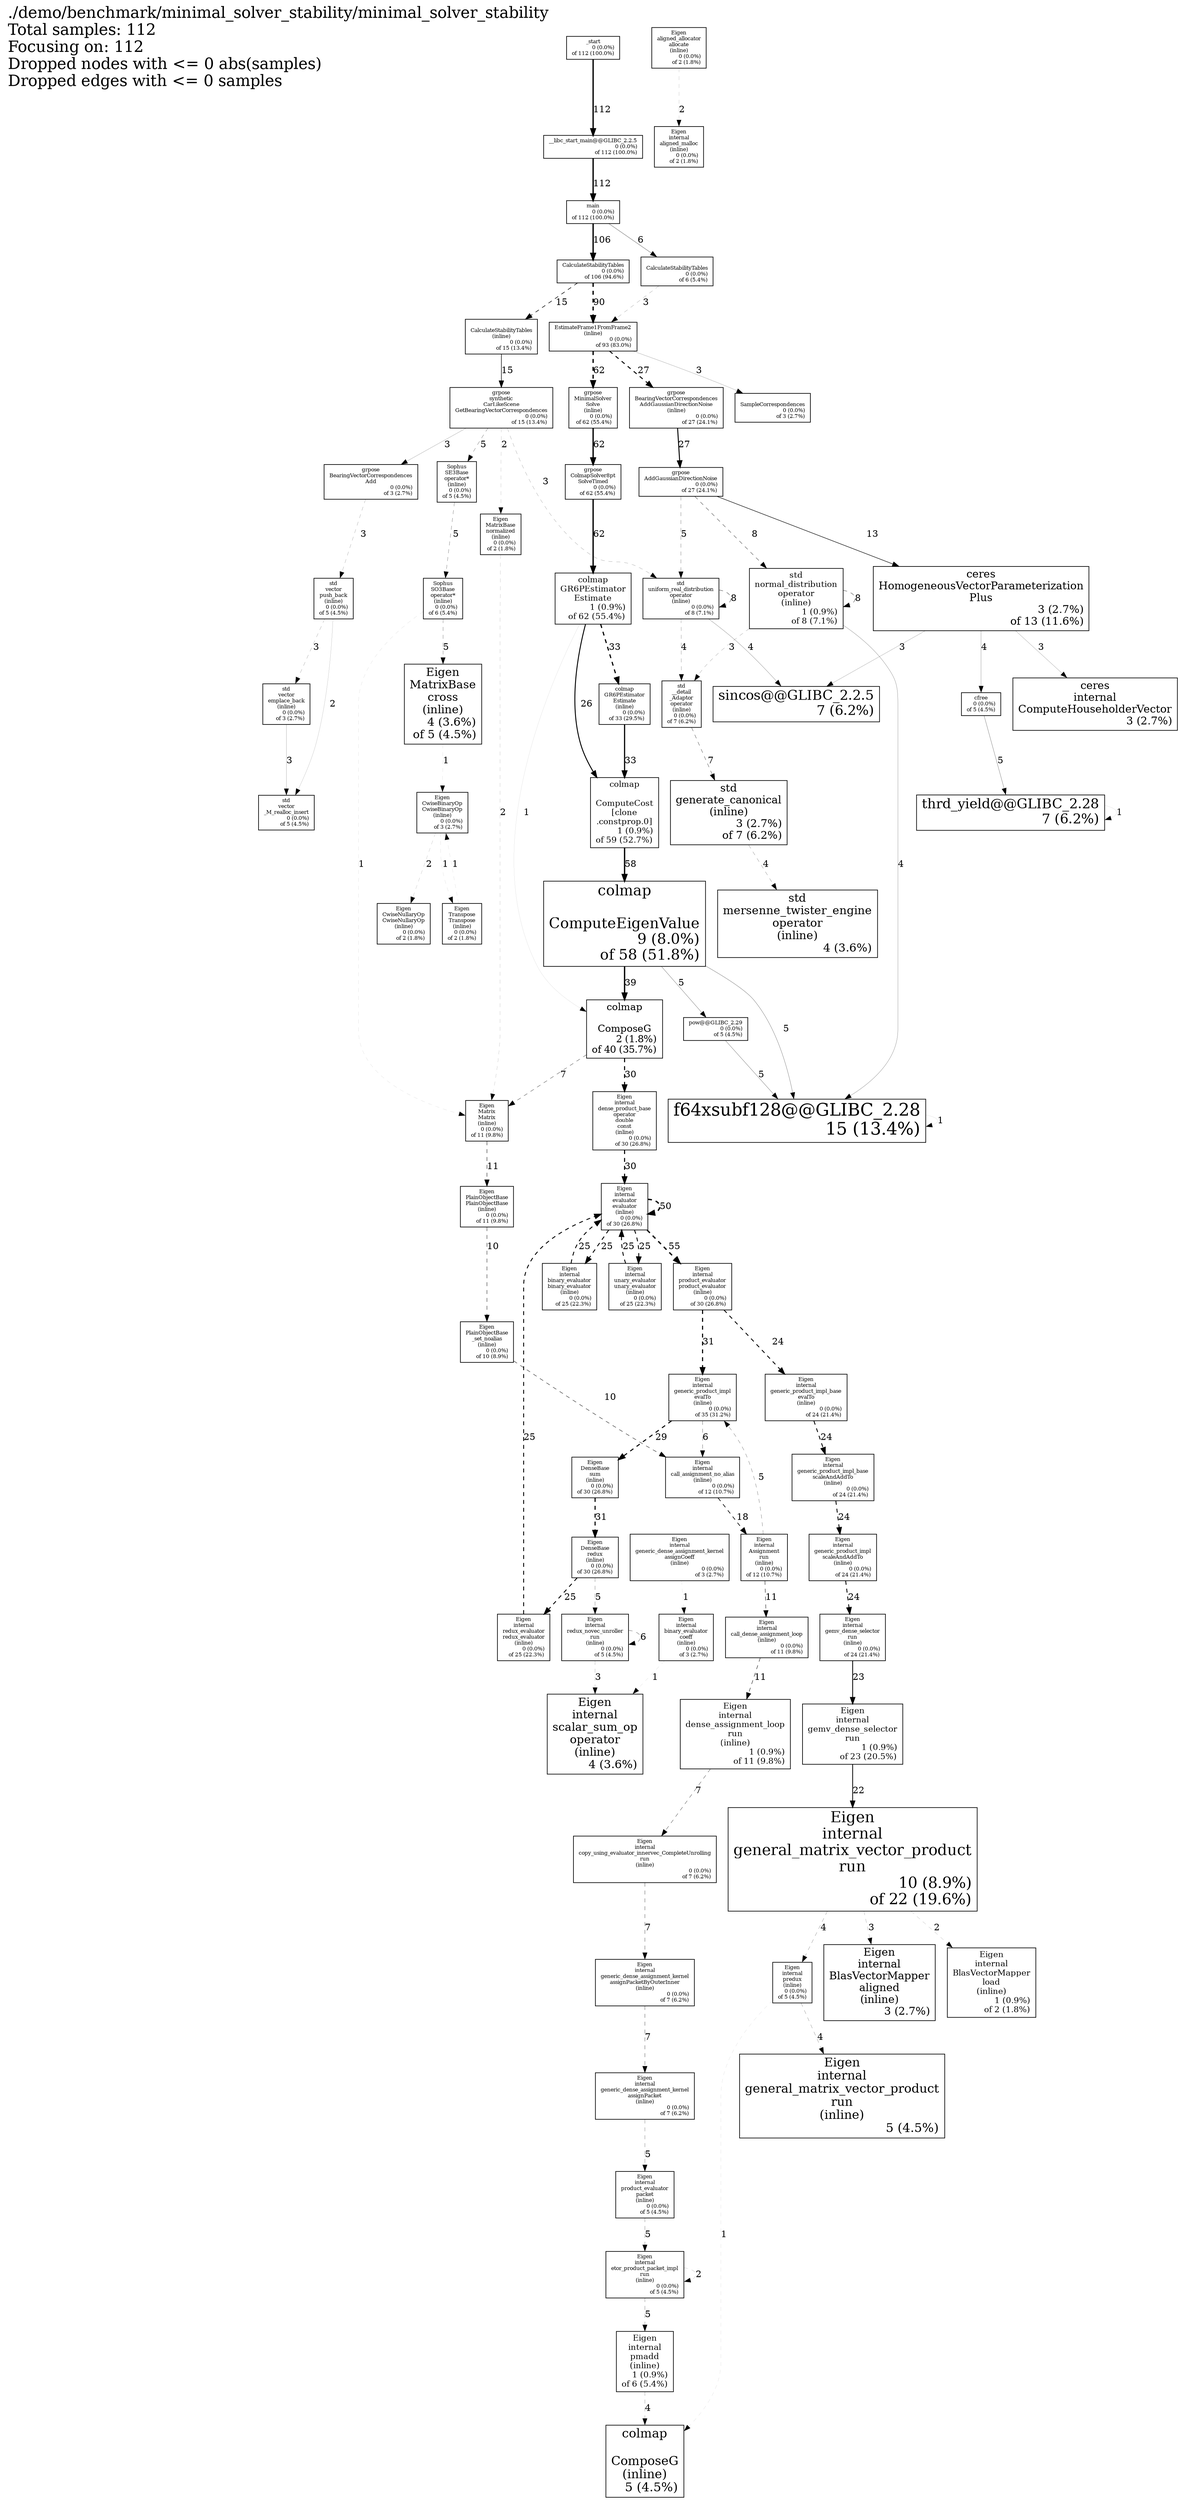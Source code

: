 digraph "./demo/benchmark/minimal_solver_stability/minimal_solver_stability; 112 samples" {
node [width=0.375,height=0.25];
Legend [shape=box,fontsize=24,shape=plaintext,label="./demo/benchmark/minimal_solver_stability/minimal_solver_stability\lTotal samples: 112\lFocusing on: 112\lDropped nodes with <= 0 abs(samples)\lDropped edges with <= 0 samples\l"];
N1 [label="__libc_start_main@@GLIBC_2.2.5\n0 (0.0%)\rof 112 (100.0%)\r",shape=box,fontsize=8.0];
N2 [label="_start\n0 (0.0%)\rof 112 (100.0%)\r",shape=box,fontsize=8.0];
N3 [label="main\n0 (0.0%)\rof 112 (100.0%)\r",shape=box,fontsize=8.0];
N4 [label="CalculateStabilityTables\n0 (0.0%)\rof 106 (94.6%)\r",shape=box,fontsize=8.0];
N5 [label="EstimateFrame1FromFrame2\n(inline)\n0 (0.0%)\rof 93 (83.0%)\r",shape=box,fontsize=8.0];
N6 [label="colmap\nGR6PEstimator\nEstimate\n1 (0.9%)\rof 62 (55.4%)\r",shape=box,fontsize=12.7];
N7 [label="grpose\nColmapSolver8pt\nSolveTimed\n0 (0.0%)\rof 62 (55.4%)\r",shape=box,fontsize=8.0];
N8 [label="grpose\nMinimalSolver\nSolve\n(inline)\n0 (0.0%)\rof 62 (55.4%)\r",shape=box,fontsize=8.0];
N9 [label="colmap\n\nComputeCost\n[clone\n.constprop.0]\n1 (0.9%)\rof 59 (52.7%)\r",shape=box,fontsize=12.7];
N10 [label="colmap\n\nComputeEigenValue\n9 (8.0%)\rof 58 (51.8%)\r",shape=box,fontsize=22.2];
N11 [label="colmap\n\nComposeG\n2 (1.8%)\rof 40 (35.7%)\r",shape=box,fontsize=14.7];
N12 [label="Eigen\ninternal\ngeneric_product_impl\nevalTo\n(inline)\n0 (0.0%)\rof 35 (31.2%)\r",shape=box,fontsize=8.0];
N13 [label="colmap\nGR6PEstimator\nEstimate\n(inline)\n0 (0.0%)\rof 33 (29.5%)\r",shape=box,fontsize=8.0];
N14 [label="Eigen\nDenseBase\nredux\n(inline)\n0 (0.0%)\rof 30 (26.8%)\r",shape=box,fontsize=8.0];
N15 [label="Eigen\nDenseBase\nsum\n(inline)\n0 (0.0%)\rof 30 (26.8%)\r",shape=box,fontsize=8.0];
N16 [label="Eigen\ninternal\ndense_product_base\noperator\ndouble\nconst\n(inline)\n0 (0.0%)\rof 30 (26.8%)\r",shape=box,fontsize=8.0];
N17 [label="Eigen\ninternal\nevaluator\nevaluator\n(inline)\n0 (0.0%)\rof 30 (26.8%)\r",shape=box,fontsize=8.0];
N18 [label="Eigen\ninternal\nproduct_evaluator\nproduct_evaluator\n(inline)\n0 (0.0%)\rof 30 (26.8%)\r",shape=box,fontsize=8.0];
N19 [label="grpose\nAddGaussianDirectionNoise\n0 (0.0%)\rof 27 (24.1%)\r",shape=box,fontsize=8.0];
N20 [label="grpose\nBearingVectorCorrespondences\nAddGaussianDirectionNoise\n(inline)\n0 (0.0%)\rof 27 (24.1%)\r",shape=box,fontsize=8.0];
N21 [label="Eigen\ninternal\nbinary_evaluator\nbinary_evaluator\n(inline)\n0 (0.0%)\rof 25 (22.3%)\r",shape=box,fontsize=8.0];
N22 [label="Eigen\ninternal\nredux_evaluator\nredux_evaluator\n(inline)\n0 (0.0%)\rof 25 (22.3%)\r",shape=box,fontsize=8.0];
N23 [label="Eigen\ninternal\nunary_evaluator\nunary_evaluator\n(inline)\n0 (0.0%)\rof 25 (22.3%)\r",shape=box,fontsize=8.0];
N24 [label="Eigen\ninternal\ngemv_dense_selector\nrun\n(inline)\n0 (0.0%)\rof 24 (21.4%)\r",shape=box,fontsize=8.0];
N25 [label="Eigen\ninternal\ngeneric_product_impl\nscaleAndAddTo\n(inline)\n0 (0.0%)\rof 24 (21.4%)\r",shape=box,fontsize=8.0];
N26 [label="Eigen\ninternal\ngeneric_product_impl_base\nevalTo\n(inline)\n0 (0.0%)\rof 24 (21.4%)\r",shape=box,fontsize=8.0];
N27 [label="Eigen\ninternal\ngeneric_product_impl_base\nscaleAndAddTo\n(inline)\n0 (0.0%)\rof 24 (21.4%)\r",shape=box,fontsize=8.0];
N28 [label="Eigen\ninternal\ngemv_dense_selector\nrun\n1 (0.9%)\rof 23 (20.5%)\r",shape=box,fontsize=12.7];
N29 [label="Eigen\ninternal\ngeneral_matrix_vector_product\nrun\n10 (8.9%)\rof 22 (19.6%)\r",shape=box,fontsize=22.9];
N30 [label="\nCalculateStabilityTables\n(inline)\n0 (0.0%)\rof 15 (13.4%)\r",shape=box,fontsize=8.0];
N31 [label="f64xsubf128@@GLIBC_2.28\n15 (13.4%)\r",shape=box,fontsize=26.3];
N32 [label="grpose\nsynthetic\nCarLikeScene\nGetBearingVectorCorrespondences\n0 (0.0%)\rof 15 (13.4%)\r",shape=box,fontsize=8.0];
N33 [label="ceres\nHomogeneousVectorParameterization\nPlus\n3 (2.7%)\rof 13 (11.6%)\r",shape=box,fontsize=16.2];
N34 [label="Eigen\ninternal\nAssignment\nrun\n(inline)\n0 (0.0%)\rof 12 (10.7%)\r",shape=box,fontsize=8.0];
N35 [label="Eigen\ninternal\ncall_assignment_no_alias\n(inline)\n0 (0.0%)\rof 12 (10.7%)\r",shape=box,fontsize=8.0];
N36 [label="Eigen\nMatrix\nMatrix\n(inline)\n0 (0.0%)\rof 11 (9.8%)\r",shape=box,fontsize=8.0];
N37 [label="Eigen\nPlainObjectBase\nPlainObjectBase\n(inline)\n0 (0.0%)\rof 11 (9.8%)\r",shape=box,fontsize=8.0];
N38 [label="Eigen\ninternal\ncall_dense_assignment_loop\n(inline)\n0 (0.0%)\rof 11 (9.8%)\r",shape=box,fontsize=8.0];
N39 [label="Eigen\ninternal\ndense_assignment_loop\nrun\n(inline)\n1 (0.9%)\rof 11 (9.8%)\r",shape=box,fontsize=12.7];
N40 [label="Eigen\nPlainObjectBase\n_set_noalias\n(inline)\n0 (0.0%)\rof 10 (8.9%)\r",shape=box,fontsize=8.0];
N41 [label="std\nnormal_distribution\noperator\n(inline)\n1 (0.9%)\rof 8 (7.1%)\r",shape=box,fontsize=12.7];
N42 [label="std\nuniform_real_distribution\noperator\n(inline)\n0 (0.0%)\rof 8 (7.1%)\r",shape=box,fontsize=8.0];
N43 [label="Eigen\ninternal\ncopy_using_evaluator_innervec_CompleteUnrolling\nrun\n(inline)\n0 (0.0%)\rof 7 (6.2%)\r",shape=box,fontsize=8.0];
N44 [label="Eigen\ninternal\ngeneric_dense_assignment_kernel\nassignPacket\n(inline)\n0 (0.0%)\rof 7 (6.2%)\r",shape=box,fontsize=8.0];
N45 [label="Eigen\ninternal\ngeneric_dense_assignment_kernel\nassignPacketByOuterInner\n(inline)\n0 (0.0%)\rof 7 (6.2%)\r",shape=box,fontsize=8.0];
N46 [label="sincos@@GLIBC_2.2.5\n7 (6.2%)\r",shape=box,fontsize=20.5];
N47 [label="std\n__detail\n_Adaptor\noperator\n(inline)\n0 (0.0%)\rof 7 (6.2%)\r",shape=box,fontsize=8.0];
N48 [label="std\ngenerate_canonical\n(inline)\n3 (2.7%)\rof 7 (6.2%)\r",shape=box,fontsize=16.2];
N49 [label="thrd_yield@@GLIBC_2.28\n7 (6.2%)\r",shape=box,fontsize=20.5];
N50 [label="\nCalculateStabilityTables\n0 (0.0%)\rof 6 (5.4%)\r",shape=box,fontsize=8.0];
N51 [label="Eigen\ninternal\npmadd\n(inline)\n1 (0.9%)\rof 6 (5.4%)\r",shape=box,fontsize=12.7];
N52 [label="Sophus\nSO3Base\noperator*\n(inline)\n0 (0.0%)\rof 6 (5.4%)\r",shape=box,fontsize=8.0];
N53 [label="Eigen\nMatrixBase\ncross\n(inline)\n4 (3.6%)\rof 5 (4.5%)\r",shape=box,fontsize=17.4];
N54 [label="Eigen\ninternal\netor_product_packet_impl\nrun\n(inline)\n0 (0.0%)\rof 5 (4.5%)\r",shape=box,fontsize=8.0];
N55 [label="Eigen\ninternal\ngeneral_matrix_vector_product\nrun\n(inline)\n5 (4.5%)\r",shape=box,fontsize=18.6];
N56 [label="Eigen\ninternal\npredux\n(inline)\n0 (0.0%)\rof 5 (4.5%)\r",shape=box,fontsize=8.0];
N57 [label="Eigen\ninternal\nproduct_evaluator\npacket\n(inline)\n0 (0.0%)\rof 5 (4.5%)\r",shape=box,fontsize=8.0];
N58 [label="Eigen\ninternal\nredux_novec_unroller\nrun\n(inline)\n0 (0.0%)\rof 5 (4.5%)\r",shape=box,fontsize=8.0];
N59 [label="Sophus\nSE3Base\noperator*\n(inline)\n0 (0.0%)\rof 5 (4.5%)\r",shape=box,fontsize=8.0];
N60 [label="cfree\n0 (0.0%)\rof 5 (4.5%)\r",shape=box,fontsize=8.0];
N61 [label="colmap\n\nComposeG\n(inline)\n5 (4.5%)\r",shape=box,fontsize=18.6];
N62 [label="pow@@GLIBC_2.29\n0 (0.0%)\rof 5 (4.5%)\r",shape=box,fontsize=8.0];
N63 [label="std\nvector\n_M_realloc_insert\n0 (0.0%)\rof 5 (4.5%)\r",shape=box,fontsize=8.0];
N64 [label="std\nvector\npush_back\n(inline)\n0 (0.0%)\rof 5 (4.5%)\r",shape=box,fontsize=8.0];
N65 [label="Eigen\ninternal\nscalar_sum_op\noperator\n(inline)\n4 (3.6%)\r",shape=box,fontsize=17.4];
N66 [label="std\nmersenne_twister_engine\noperator\n(inline)\n4 (3.6%)\r",shape=box,fontsize=17.4];
N67 [label="\nSampleCorrespondences\n0 (0.0%)\rof 3 (2.7%)\r",shape=box,fontsize=8.0];
N68 [label="Eigen\nCwiseBinaryOp\nCwiseBinaryOp\n(inline)\n0 (0.0%)\rof 3 (2.7%)\r",shape=box,fontsize=8.0];
N69 [label="Eigen\ninternal\nBlasVectorMapper\naligned\n(inline)\n3 (2.7%)\r",shape=box,fontsize=16.2];
N70 [label="Eigen\ninternal\nbinary_evaluator\ncoeff\n(inline)\n0 (0.0%)\rof 3 (2.7%)\r",shape=box,fontsize=8.0];
N71 [label="Eigen\ninternal\ngeneric_dense_assignment_kernel\nassignCoeff\n(inline)\n0 (0.0%)\rof 3 (2.7%)\r",shape=box,fontsize=8.0];
N72 [label="ceres\ninternal\nComputeHouseholderVector\n3 (2.7%)\r",shape=box,fontsize=16.2];
N73 [label="grpose\nBearingVectorCorrespondences\nAdd\n0 (0.0%)\rof 3 (2.7%)\r",shape=box,fontsize=8.0];
N74 [label="std\nvector\nemplace_back\n(inline)\n0 (0.0%)\rof 3 (2.7%)\r",shape=box,fontsize=8.0];
N75 [label="Eigen\nCwiseNullaryOp\nCwiseNullaryOp\n(inline)\n0 (0.0%)\rof 2 (1.8%)\r",shape=box,fontsize=8.0];
N76 [label="Eigen\nMatrixBase\nnormalized\n(inline)\n0 (0.0%)\rof 2 (1.8%)\r",shape=box,fontsize=8.0];
N77 [label="Eigen\nTranspose\nTranspose\n(inline)\n0 (0.0%)\rof 2 (1.8%)\r",shape=box,fontsize=8.0];
N78 [label="Eigen\naligned_allocator\nallocate\n(inline)\n0 (0.0%)\rof 2 (1.8%)\r",shape=box,fontsize=8.0];
N79 [label="Eigen\ninternal\nBlasVectorMapper\nload\n(inline)\n1 (0.9%)\rof 2 (1.8%)\r",shape=box,fontsize=12.7];
N80 [label="Eigen\ninternal\naligned_malloc\n(inline)\n0 (0.0%)\rof 2 (1.8%)\r",shape=box,fontsize=8.0];
N1 -> N3 [label=112, weight=27, style="setlinewidth(2.000000)"];
N2 -> N1 [label=112, weight=27, style="setlinewidth(2.000000)"];
N3 -> N4 [label=106, weight=26, style="setlinewidth(2.000000)"];
N4 -> N5 [label=90, weight=23, style="setlinewidth(2.000000),dashed"];
N7 -> N6 [label=62, weight=17, style="setlinewidth(2.000000)"];
N5 -> N8 [label=62, weight=17, style="setlinewidth(2.000000),dashed"];
N8 -> N7 [label=62, weight=17, style="setlinewidth(2.000000)"];
N9 -> N10 [label=58, weight=17, style="setlinewidth(2.000000)"];
N17 -> N18 [label=55, weight=16, style="setlinewidth(2.000000),dashed"];
N17 -> N17 [label=50, weight=15, style="setlinewidth(2.000000),dashed"];
N10 -> N11 [label=39, weight=12, style="setlinewidth(2.000000)"];
N13 -> N9 [label=33, weight=11, style="setlinewidth(1.767857)"];
N6 -> N13 [label=33, weight=11, style="setlinewidth(1.767857),dashed"];
N15 -> N14 [label=31, weight=11, style="setlinewidth(1.660714),dashed"];
N18 -> N12 [label=31, weight=11, style="setlinewidth(1.660714),dashed"];
N16 -> N17 [label=30, weight=10, style="setlinewidth(1.607143),dashed"];
N11 -> N16 [label=30, weight=10, style="setlinewidth(1.607143),dashed"];
N12 -> N15 [label=29, weight=10, style="setlinewidth(1.553571),dashed"];
N5 -> N20 [label=27, weight=10, style="setlinewidth(1.446429),dashed"];
N20 -> N19 [label=27, weight=10, style="setlinewidth(1.446429)"];
N6 -> N9 [label=26, weight=9, style="setlinewidth(1.392857)"];
N17 -> N21 [label=25, weight=9, style="setlinewidth(1.339286),dashed"];
N21 -> N17 [label=25, weight=9, style="setlinewidth(1.339286),dashed"];
N17 -> N23 [label=25, weight=9, style="setlinewidth(1.339286),dashed"];
N14 -> N22 [label=25, weight=9, style="setlinewidth(1.339286),dashed"];
N23 -> N17 [label=25, weight=9, style="setlinewidth(1.339286),dashed"];
N22 -> N17 [label=25, weight=9, style="setlinewidth(1.339286),dashed"];
N25 -> N24 [label=24, weight=9, style="setlinewidth(1.285714),dashed"];
N27 -> N25 [label=24, weight=9, style="setlinewidth(1.285714),dashed"];
N18 -> N26 [label=24, weight=9, style="setlinewidth(1.285714),dashed"];
N26 -> N27 [label=24, weight=9, style="setlinewidth(1.285714),dashed"];
N24 -> N28 [label=23, weight=8, style="setlinewidth(1.232143)"];
N28 -> N29 [label=22, weight=8, style="setlinewidth(1.178571)"];
N35 -> N34 [label=18, weight=7, style="setlinewidth(0.964286),dashed"];
N4 -> N30 [label=15, weight=6, style="setlinewidth(0.803571),dashed"];
N30 -> N32 [label=15, weight=6, style="setlinewidth(0.803571)"];
N19 -> N33 [label=13, weight=6, style="setlinewidth(0.696429)"];
N36 -> N37 [label=11, weight=5, style="setlinewidth(0.589286),dashed"];
N34 -> N38 [label=11, weight=5, style="setlinewidth(0.589286),dashed"];
N38 -> N39 [label=11, weight=5, style="setlinewidth(0.589286),dashed"];
N37 -> N40 [label=10, weight=5, style="setlinewidth(0.535714),dashed"];
N40 -> N35 [label=10, weight=5, style="setlinewidth(0.535714),dashed"];
N19 -> N41 [label=8, weight=4, style="setlinewidth(0.428571),dashed"];
N41 -> N41 [label=8, weight=4, style="setlinewidth(0.428571),dashed"];
N42 -> N42 [label=8, weight=4, style="setlinewidth(0.428571),dashed"];
N39 -> N43 [label=7, weight=3, style="setlinewidth(0.375000),dashed"];
N47 -> N48 [label=7, weight=3, style="setlinewidth(0.375000),dashed"];
N11 -> N36 [label=7, weight=3, style="setlinewidth(0.375000),dashed"];
N43 -> N45 [label=7, weight=3, style="setlinewidth(0.375000),dashed"];
N45 -> N44 [label=7, weight=3, style="setlinewidth(0.375000),dashed"];
N3 -> N50 [label=6, weight=3, style="setlinewidth(0.321429)"];
N12 -> N35 [label=6, weight=3, style="setlinewidth(0.321429),dashed"];
N58 -> N58 [label=6, weight=3, style="setlinewidth(0.321429),dashed"];
N32 -> N59 [label=5, weight=3, style="setlinewidth(0.267857),dashed"];
N57 -> N54 [label=5, weight=3, style="setlinewidth(0.267857),dashed"];
N14 -> N58 [label=5, weight=3, style="setlinewidth(0.267857),dashed"];
N10 -> N62 [label=5, weight=3, style="setlinewidth(0.267857)"];
N59 -> N52 [label=5, weight=3, style="setlinewidth(0.267857),dashed"];
N62 -> N31 [label=5, weight=3, style="setlinewidth(0.267857)"];
N52 -> N53 [label=5, weight=3, style="setlinewidth(0.267857),dashed"];
N19 -> N42 [label=5, weight=3, style="setlinewidth(0.267857),dashed"];
N34 -> N12 [label=5, weight=3, style="setlinewidth(0.267857),dashed"];
N44 -> N57 [label=5, weight=3, style="setlinewidth(0.267857),dashed"];
N54 -> N51 [label=5, weight=3, style="setlinewidth(0.267857),dashed"];
N10 -> N31 [label=5, weight=3, style="setlinewidth(0.267857)"];
N60 -> N49 [label=5, weight=3, style="setlinewidth(0.267857)"];
N42 -> N46 [label=4, weight=2, style="setlinewidth(0.214286)"];
N51 -> N61 [label=4, weight=2, style="setlinewidth(0.214286),dashed"];
N56 -> N55 [label=4, weight=2, style="setlinewidth(0.214286),dashed"];
N41 -> N31 [label=4, weight=2, style="setlinewidth(0.214286)"];
N42 -> N47 [label=4, weight=2, style="setlinewidth(0.214286),dashed"];
N48 -> N66 [label=4, weight=2, style="setlinewidth(0.214286),dashed"];
N29 -> N56 [label=4, weight=2, style="setlinewidth(0.214286),dashed"];
N33 -> N60 [label=4, weight=2, style="setlinewidth(0.214286)"];
N74 -> N63 [label=3, weight=2, style="setlinewidth(0.160714)"];
N32 -> N73 [label=3, weight=2, style="setlinewidth(0.160714)"];
N73 -> N64 [label=3, weight=2, style="setlinewidth(0.160714),dashed"];
N32 -> N42 [label=3, weight=2, style="setlinewidth(0.160714),dashed"];
N58 -> N65 [label=3, weight=2, style="setlinewidth(0.160714),dashed"];
N33 -> N46 [label=3, weight=2, style="setlinewidth(0.160714)"];
N5 -> N67 [label=3, weight=2, style="setlinewidth(0.160714)"];
N64 -> N74 [label=3, weight=2, style="setlinewidth(0.160714),dashed"];
N29 -> N69 [label=3, weight=2, style="setlinewidth(0.160714),dashed"];
N50 -> N5 [label=3, weight=2, style="setlinewidth(0.160714),dashed"];
N33 -> N72 [label=3, weight=2, style="setlinewidth(0.160714)"];
N41 -> N47 [label=3, weight=2, style="setlinewidth(0.160714),dashed"];
N54 -> N54 [label=2, weight=1, style="setlinewidth(0.107143),dashed"];
N68 -> N75 [label=2, weight=1, style="setlinewidth(0.107143),dashed"];
N78 -> N80 [label=2, weight=1, style="setlinewidth(0.107143),dashed"];
N64 -> N63 [label=2, weight=1, style="setlinewidth(0.107143)"];
N76 -> N36 [label=2, weight=1, style="setlinewidth(0.107143),dashed"];
N32 -> N76 [label=2, weight=1, style="setlinewidth(0.107143),dashed"];
N29 -> N79 [label=2, weight=1, style="setlinewidth(0.107143),dashed"];
N52 -> N36 [label=1, weight=1, style="setlinewidth(0.053571),dashed"];
N6 -> N11 [label=1, weight=1, style="setlinewidth(0.053571)"];
N31 -> N31 [label=1, weight=1, style="setlinewidth(0.053571)"];
N56 -> N61 [label=1, weight=1, style="setlinewidth(0.053571),dashed"];
N68 -> N77 [label=1, weight=1, style="setlinewidth(0.053571),dashed"];
N53 -> N68 [label=1, weight=1, style="setlinewidth(0.053571),dashed"];
N77 -> N68 [label=1, weight=1, style="setlinewidth(0.053571),dashed"];
N70 -> N65 [label=1, weight=1, style="setlinewidth(0.053571),dashed"];
N71 -> N70 [label=1, weight=1, style="setlinewidth(0.053571),dashed"];
N49 -> N49 [label=1, weight=1, style="setlinewidth(0.053571)"];
}
